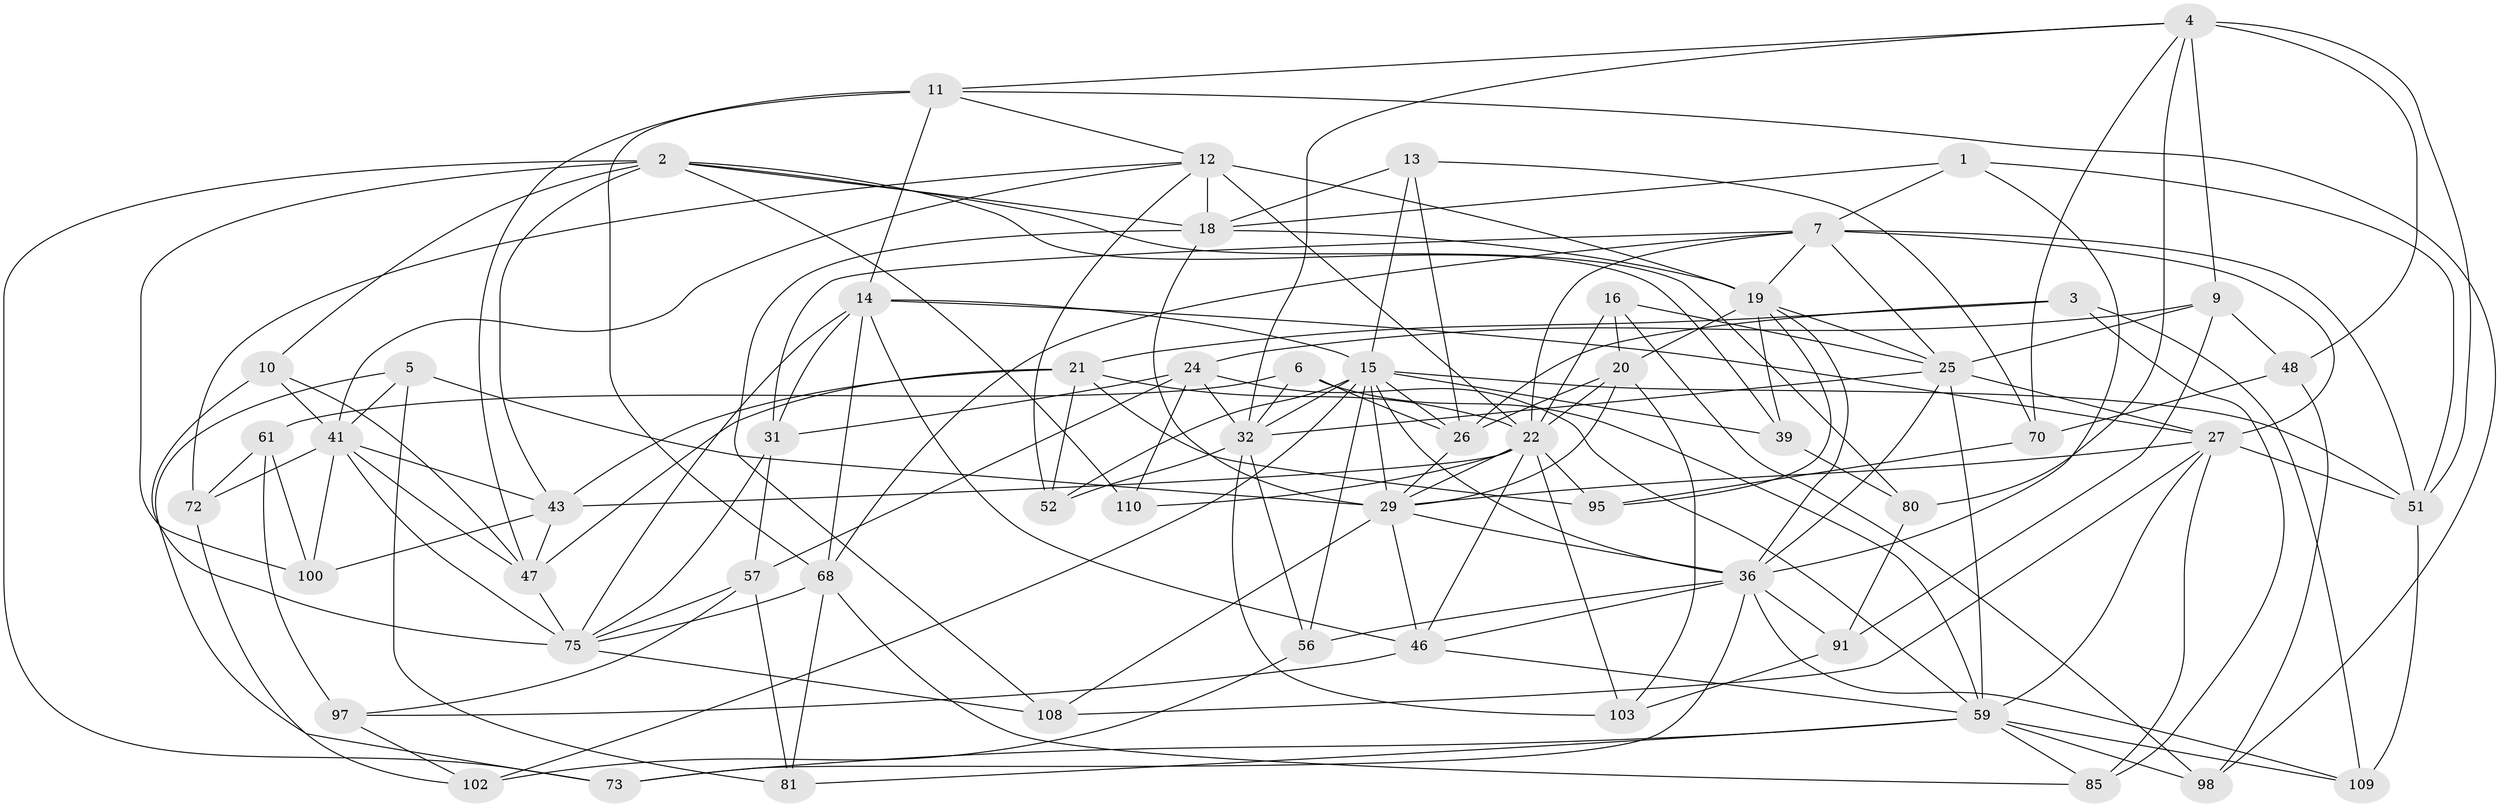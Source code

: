 // original degree distribution, {4: 1.0}
// Generated by graph-tools (version 1.1) at 2025/16/03/09/25 04:16:38]
// undirected, 58 vertices, 165 edges
graph export_dot {
graph [start="1"]
  node [color=gray90,style=filled];
  1;
  2 [super="+38+8"];
  3;
  4 [super="+76+104"];
  5;
  6;
  7 [super="+66+84"];
  9 [super="+90"];
  10 [super="+82"];
  11 [super="+17"];
  12 [super="+74+58"];
  13;
  14 [super="+106"];
  15 [super="+37+94+117+60"];
  16;
  18 [super="+23+33"];
  19 [super="+62+35"];
  20 [super="+69"];
  21 [super="+40"];
  22 [super="+34+45"];
  24 [super="+30"];
  25 [super="+89+78"];
  26 [super="+87"];
  27 [super="+28+50"];
  29 [super="+79+65"];
  31 [super="+71"];
  32 [super="+63+92"];
  36 [super="+83"];
  39;
  41 [super="+42+54"];
  43 [super="+44"];
  46 [super="+96"];
  47 [super="+55"];
  48;
  51 [super="+53"];
  52;
  56;
  57 [super="+115"];
  59 [super="+64+111+114"];
  61;
  68 [super="+86"];
  70;
  72;
  73;
  75 [super="+93+101"];
  80;
  81;
  85;
  91;
  95;
  97;
  98;
  100;
  102;
  103;
  108;
  109;
  110;
  1 -- 18;
  1 -- 7;
  1 -- 51;
  1 -- 36;
  2 -- 18;
  2 -- 110;
  2 -- 80;
  2 -- 10;
  2 -- 43;
  2 -- 73;
  2 -- 100;
  2 -- 39;
  3 -- 85;
  3 -- 109;
  3 -- 26;
  3 -- 21;
  4 -- 80;
  4 -- 48;
  4 -- 32;
  4 -- 9 [weight=2];
  4 -- 11;
  4 -- 51;
  4 -- 70;
  5 -- 81;
  5 -- 73;
  5 -- 41;
  5 -- 29;
  6 -- 61;
  6 -- 32;
  6 -- 59;
  6 -- 26;
  7 -- 27;
  7 -- 51;
  7 -- 22;
  7 -- 68;
  7 -- 25;
  7 -- 19;
  7 -- 31;
  9 -- 91;
  9 -- 24;
  9 -- 48;
  9 -- 25;
  10 -- 75 [weight=3];
  10 -- 47;
  10 -- 41;
  11 -- 68;
  11 -- 98;
  11 -- 14;
  11 -- 47;
  11 -- 12;
  12 -- 18 [weight=2];
  12 -- 22;
  12 -- 72;
  12 -- 19 [weight=3];
  12 -- 52;
  12 -- 41;
  13 -- 70;
  13 -- 18;
  13 -- 15;
  13 -- 26;
  14 -- 27;
  14 -- 15 [weight=2];
  14 -- 68;
  14 -- 31;
  14 -- 46;
  14 -- 75;
  15 -- 102;
  15 -- 52;
  15 -- 51;
  15 -- 56;
  15 -- 39;
  15 -- 32;
  15 -- 29;
  15 -- 36;
  15 -- 26;
  16 -- 98;
  16 -- 25;
  16 -- 22;
  16 -- 20;
  18 -- 108;
  18 -- 19;
  18 -- 29;
  19 -- 95;
  19 -- 20;
  19 -- 36;
  19 -- 39;
  19 -- 25;
  20 -- 22;
  20 -- 26;
  20 -- 103;
  20 -- 29;
  21 -- 95;
  21 -- 52;
  21 -- 22;
  21 -- 43;
  21 -- 47;
  22 -- 110 [weight=2];
  22 -- 43;
  22 -- 95;
  22 -- 103;
  22 -- 46;
  22 -- 29;
  24 -- 32;
  24 -- 31;
  24 -- 57;
  24 -- 59;
  24 -- 110;
  25 -- 32;
  25 -- 27;
  25 -- 59;
  25 -- 36;
  26 -- 29;
  27 -- 85;
  27 -- 108;
  27 -- 29;
  27 -- 51;
  27 -- 59;
  29 -- 108;
  29 -- 46;
  29 -- 36;
  31 -- 57 [weight=2];
  31 -- 75;
  32 -- 56;
  32 -- 52;
  32 -- 103;
  36 -- 109;
  36 -- 46;
  36 -- 56;
  36 -- 73;
  36 -- 91;
  39 -- 80;
  41 -- 72;
  41 -- 43;
  41 -- 100;
  41 -- 47;
  41 -- 75;
  43 -- 47;
  43 -- 100;
  46 -- 97;
  46 -- 59;
  47 -- 75;
  48 -- 98;
  48 -- 70;
  51 -- 109;
  56 -- 102;
  57 -- 81;
  57 -- 97;
  57 -- 75;
  59 -- 81;
  59 -- 85;
  59 -- 73;
  59 -- 98;
  59 -- 109;
  61 -- 97;
  61 -- 100;
  61 -- 72;
  68 -- 81;
  68 -- 85;
  68 -- 75;
  70 -- 95;
  72 -- 102;
  75 -- 108;
  80 -- 91;
  91 -- 103;
  97 -- 102;
}
